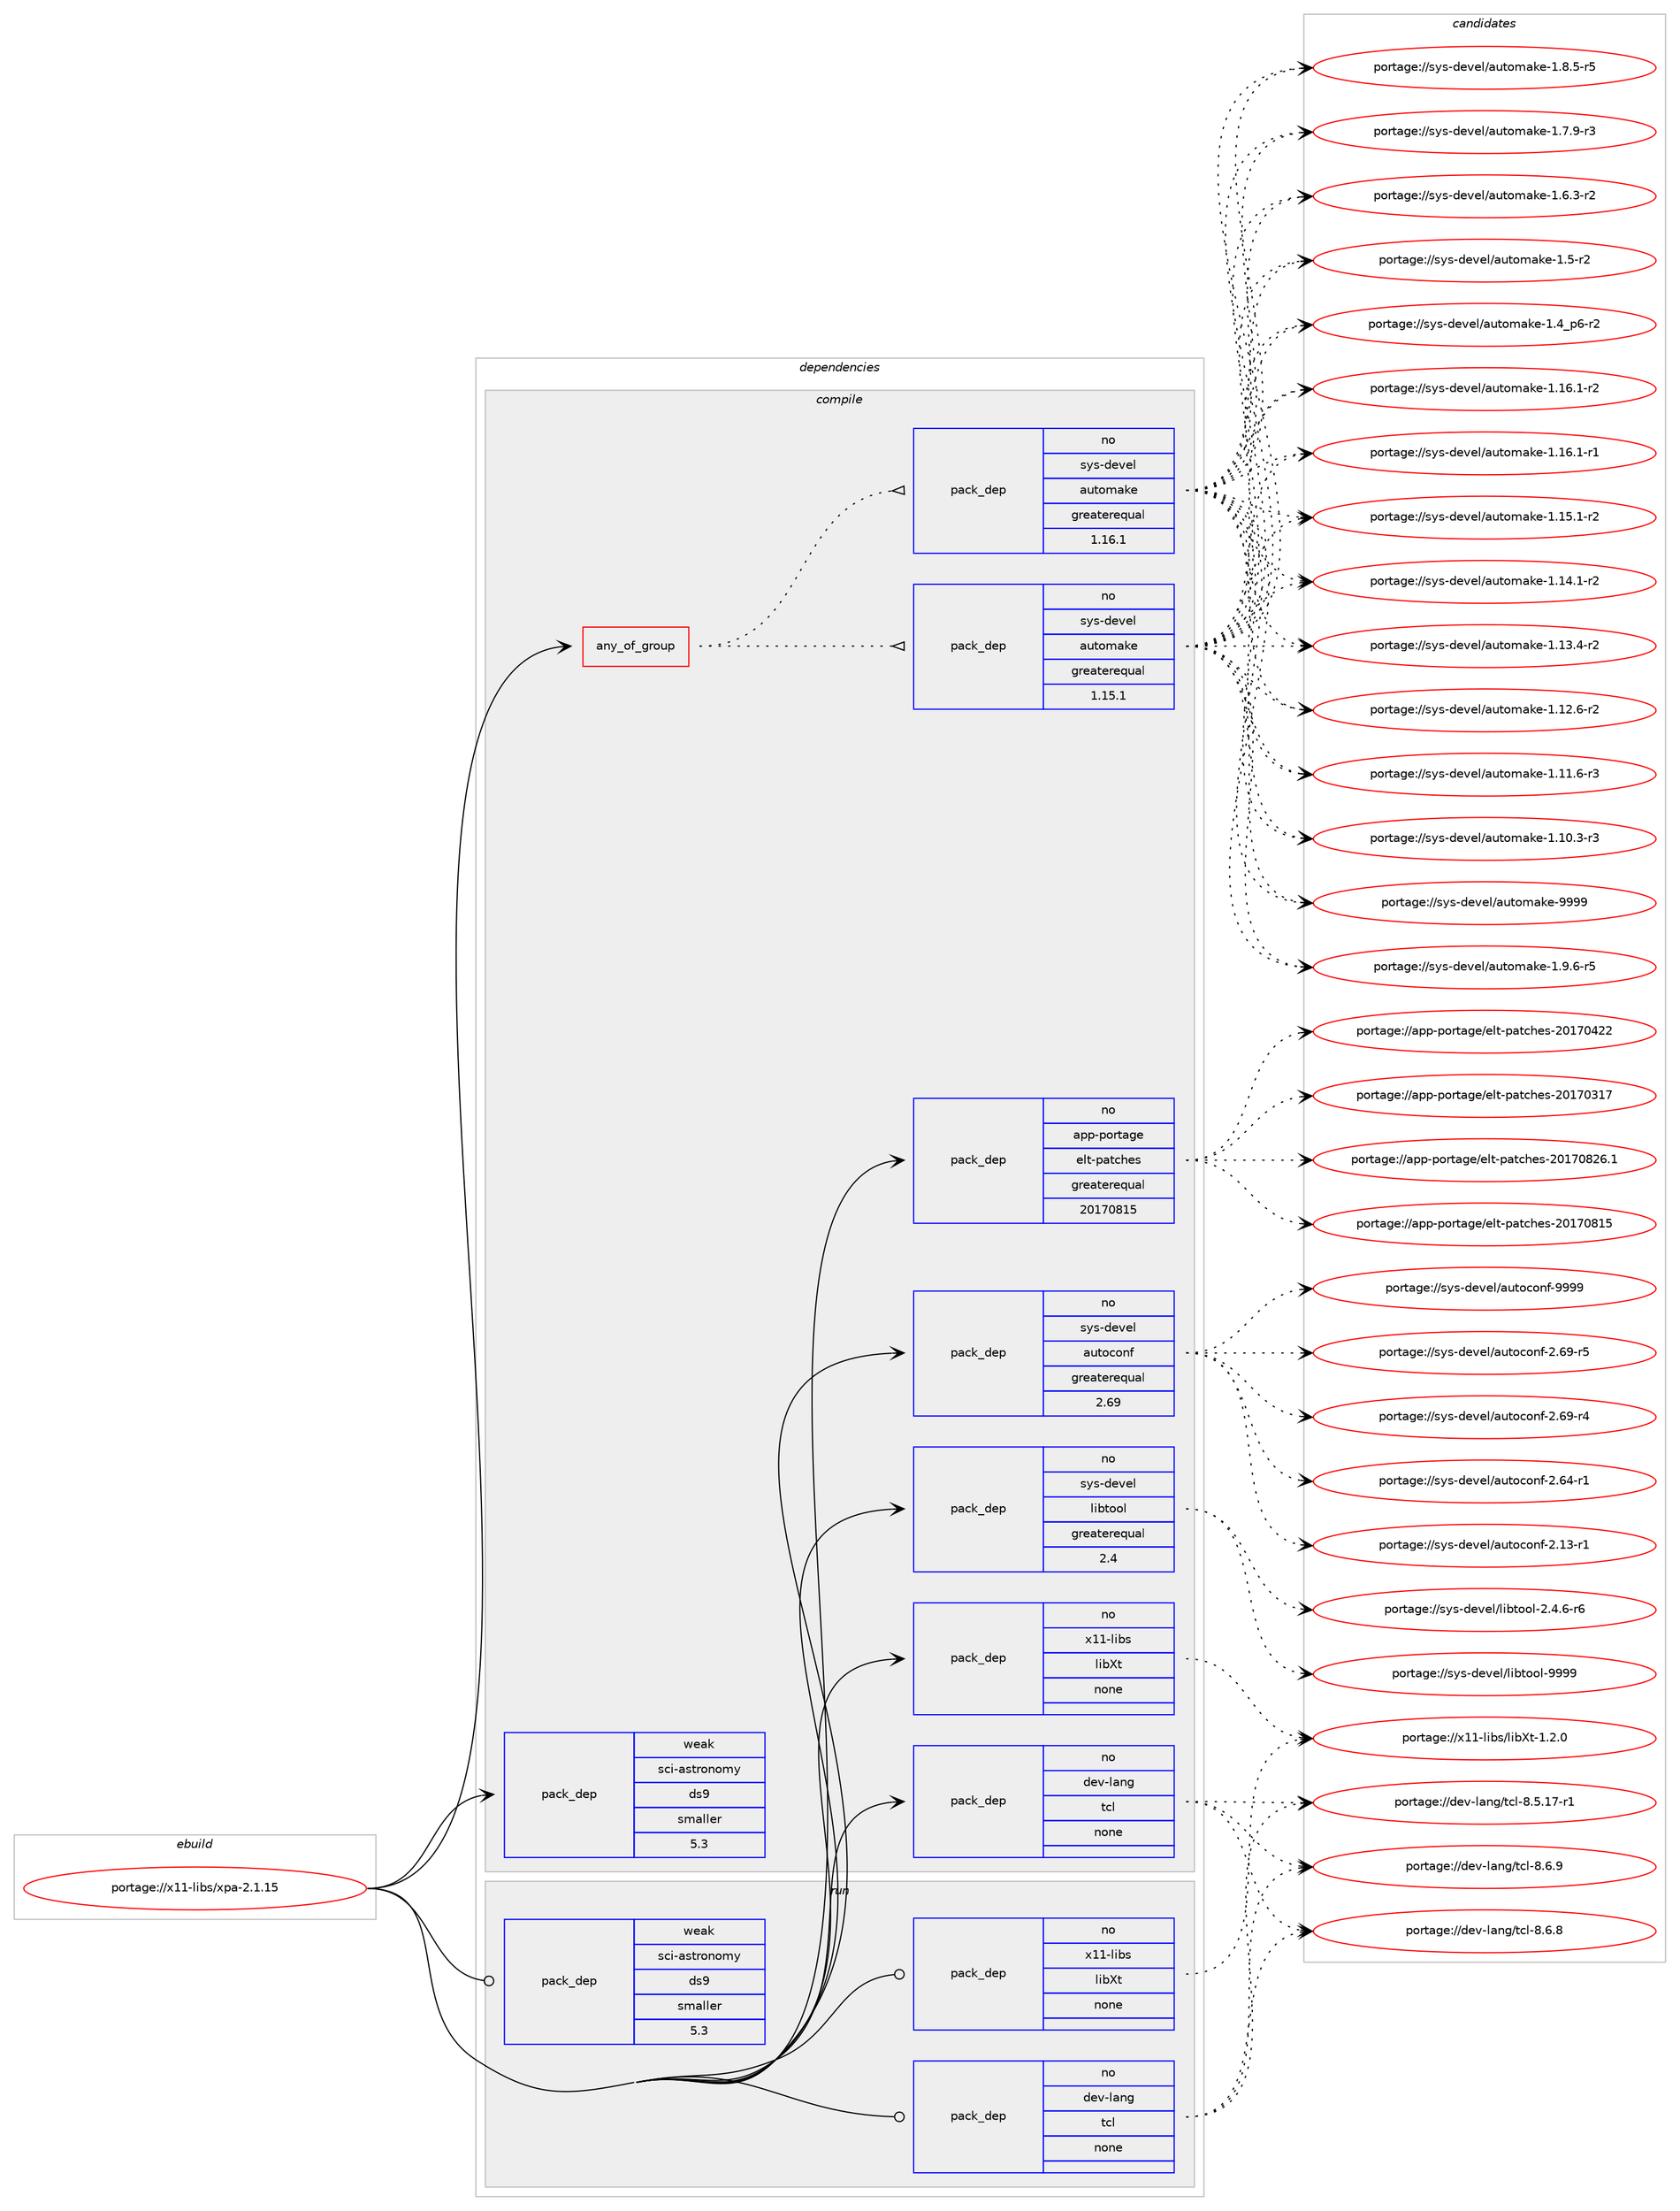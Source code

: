 digraph prolog {

# *************
# Graph options
# *************

newrank=true;
concentrate=true;
compound=true;
graph [rankdir=LR,fontname=Helvetica,fontsize=10,ranksep=1.5];#, ranksep=2.5, nodesep=0.2];
edge  [arrowhead=vee];
node  [fontname=Helvetica,fontsize=10];

# **********
# The ebuild
# **********

subgraph cluster_leftcol {
color=gray;
rank=same;
label=<<i>ebuild</i>>;
id [label="portage://x11-libs/xpa-2.1.15", color=red, width=4, href="../x11-libs/xpa-2.1.15.svg"];
}

# ****************
# The dependencies
# ****************

subgraph cluster_midcol {
color=gray;
label=<<i>dependencies</i>>;
subgraph cluster_compile {
fillcolor="#eeeeee";
style=filled;
label=<<i>compile</i>>;
subgraph any265 {
dependency16456 [label=<<TABLE BORDER="0" CELLBORDER="1" CELLSPACING="0" CELLPADDING="4"><TR><TD CELLPADDING="10">any_of_group</TD></TR></TABLE>>, shape=none, color=red];subgraph pack13941 {
dependency16457 [label=<<TABLE BORDER="0" CELLBORDER="1" CELLSPACING="0" CELLPADDING="4" WIDTH="220"><TR><TD ROWSPAN="6" CELLPADDING="30">pack_dep</TD></TR><TR><TD WIDTH="110">no</TD></TR><TR><TD>sys-devel</TD></TR><TR><TD>automake</TD></TR><TR><TD>greaterequal</TD></TR><TR><TD>1.16.1</TD></TR></TABLE>>, shape=none, color=blue];
}
dependency16456:e -> dependency16457:w [weight=20,style="dotted",arrowhead="oinv"];
subgraph pack13942 {
dependency16458 [label=<<TABLE BORDER="0" CELLBORDER="1" CELLSPACING="0" CELLPADDING="4" WIDTH="220"><TR><TD ROWSPAN="6" CELLPADDING="30">pack_dep</TD></TR><TR><TD WIDTH="110">no</TD></TR><TR><TD>sys-devel</TD></TR><TR><TD>automake</TD></TR><TR><TD>greaterequal</TD></TR><TR><TD>1.15.1</TD></TR></TABLE>>, shape=none, color=blue];
}
dependency16456:e -> dependency16458:w [weight=20,style="dotted",arrowhead="oinv"];
}
id:e -> dependency16456:w [weight=20,style="solid",arrowhead="vee"];
subgraph pack13943 {
dependency16459 [label=<<TABLE BORDER="0" CELLBORDER="1" CELLSPACING="0" CELLPADDING="4" WIDTH="220"><TR><TD ROWSPAN="6" CELLPADDING="30">pack_dep</TD></TR><TR><TD WIDTH="110">no</TD></TR><TR><TD>app-portage</TD></TR><TR><TD>elt-patches</TD></TR><TR><TD>greaterequal</TD></TR><TR><TD>20170815</TD></TR></TABLE>>, shape=none, color=blue];
}
id:e -> dependency16459:w [weight=20,style="solid",arrowhead="vee"];
subgraph pack13944 {
dependency16460 [label=<<TABLE BORDER="0" CELLBORDER="1" CELLSPACING="0" CELLPADDING="4" WIDTH="220"><TR><TD ROWSPAN="6" CELLPADDING="30">pack_dep</TD></TR><TR><TD WIDTH="110">no</TD></TR><TR><TD>dev-lang</TD></TR><TR><TD>tcl</TD></TR><TR><TD>none</TD></TR><TR><TD></TD></TR></TABLE>>, shape=none, color=blue];
}
id:e -> dependency16460:w [weight=20,style="solid",arrowhead="vee"];
subgraph pack13945 {
dependency16461 [label=<<TABLE BORDER="0" CELLBORDER="1" CELLSPACING="0" CELLPADDING="4" WIDTH="220"><TR><TD ROWSPAN="6" CELLPADDING="30">pack_dep</TD></TR><TR><TD WIDTH="110">no</TD></TR><TR><TD>sys-devel</TD></TR><TR><TD>autoconf</TD></TR><TR><TD>greaterequal</TD></TR><TR><TD>2.69</TD></TR></TABLE>>, shape=none, color=blue];
}
id:e -> dependency16461:w [weight=20,style="solid",arrowhead="vee"];
subgraph pack13946 {
dependency16462 [label=<<TABLE BORDER="0" CELLBORDER="1" CELLSPACING="0" CELLPADDING="4" WIDTH="220"><TR><TD ROWSPAN="6" CELLPADDING="30">pack_dep</TD></TR><TR><TD WIDTH="110">no</TD></TR><TR><TD>sys-devel</TD></TR><TR><TD>libtool</TD></TR><TR><TD>greaterequal</TD></TR><TR><TD>2.4</TD></TR></TABLE>>, shape=none, color=blue];
}
id:e -> dependency16462:w [weight=20,style="solid",arrowhead="vee"];
subgraph pack13947 {
dependency16463 [label=<<TABLE BORDER="0" CELLBORDER="1" CELLSPACING="0" CELLPADDING="4" WIDTH="220"><TR><TD ROWSPAN="6" CELLPADDING="30">pack_dep</TD></TR><TR><TD WIDTH="110">no</TD></TR><TR><TD>x11-libs</TD></TR><TR><TD>libXt</TD></TR><TR><TD>none</TD></TR><TR><TD></TD></TR></TABLE>>, shape=none, color=blue];
}
id:e -> dependency16463:w [weight=20,style="solid",arrowhead="vee"];
subgraph pack13948 {
dependency16464 [label=<<TABLE BORDER="0" CELLBORDER="1" CELLSPACING="0" CELLPADDING="4" WIDTH="220"><TR><TD ROWSPAN="6" CELLPADDING="30">pack_dep</TD></TR><TR><TD WIDTH="110">weak</TD></TR><TR><TD>sci-astronomy</TD></TR><TR><TD>ds9</TD></TR><TR><TD>smaller</TD></TR><TR><TD>5.3</TD></TR></TABLE>>, shape=none, color=blue];
}
id:e -> dependency16464:w [weight=20,style="solid",arrowhead="vee"];
}
subgraph cluster_compileandrun {
fillcolor="#eeeeee";
style=filled;
label=<<i>compile and run</i>>;
}
subgraph cluster_run {
fillcolor="#eeeeee";
style=filled;
label=<<i>run</i>>;
subgraph pack13949 {
dependency16465 [label=<<TABLE BORDER="0" CELLBORDER="1" CELLSPACING="0" CELLPADDING="4" WIDTH="220"><TR><TD ROWSPAN="6" CELLPADDING="30">pack_dep</TD></TR><TR><TD WIDTH="110">no</TD></TR><TR><TD>dev-lang</TD></TR><TR><TD>tcl</TD></TR><TR><TD>none</TD></TR><TR><TD></TD></TR></TABLE>>, shape=none, color=blue];
}
id:e -> dependency16465:w [weight=20,style="solid",arrowhead="odot"];
subgraph pack13950 {
dependency16466 [label=<<TABLE BORDER="0" CELLBORDER="1" CELLSPACING="0" CELLPADDING="4" WIDTH="220"><TR><TD ROWSPAN="6" CELLPADDING="30">pack_dep</TD></TR><TR><TD WIDTH="110">no</TD></TR><TR><TD>x11-libs</TD></TR><TR><TD>libXt</TD></TR><TR><TD>none</TD></TR><TR><TD></TD></TR></TABLE>>, shape=none, color=blue];
}
id:e -> dependency16466:w [weight=20,style="solid",arrowhead="odot"];
subgraph pack13951 {
dependency16467 [label=<<TABLE BORDER="0" CELLBORDER="1" CELLSPACING="0" CELLPADDING="4" WIDTH="220"><TR><TD ROWSPAN="6" CELLPADDING="30">pack_dep</TD></TR><TR><TD WIDTH="110">weak</TD></TR><TR><TD>sci-astronomy</TD></TR><TR><TD>ds9</TD></TR><TR><TD>smaller</TD></TR><TR><TD>5.3</TD></TR></TABLE>>, shape=none, color=blue];
}
id:e -> dependency16467:w [weight=20,style="solid",arrowhead="odot"];
}
}

# **************
# The candidates
# **************

subgraph cluster_choices {
rank=same;
color=gray;
label=<<i>candidates</i>>;

subgraph choice13941 {
color=black;
nodesep=1;
choice115121115451001011181011084797117116111109971071014557575757 [label="portage://sys-devel/automake-9999", color=red, width=4,href="../sys-devel/automake-9999.svg"];
choice115121115451001011181011084797117116111109971071014549465746544511453 [label="portage://sys-devel/automake-1.9.6-r5", color=red, width=4,href="../sys-devel/automake-1.9.6-r5.svg"];
choice115121115451001011181011084797117116111109971071014549465646534511453 [label="portage://sys-devel/automake-1.8.5-r5", color=red, width=4,href="../sys-devel/automake-1.8.5-r5.svg"];
choice115121115451001011181011084797117116111109971071014549465546574511451 [label="portage://sys-devel/automake-1.7.9-r3", color=red, width=4,href="../sys-devel/automake-1.7.9-r3.svg"];
choice115121115451001011181011084797117116111109971071014549465446514511450 [label="portage://sys-devel/automake-1.6.3-r2", color=red, width=4,href="../sys-devel/automake-1.6.3-r2.svg"];
choice11512111545100101118101108479711711611110997107101454946534511450 [label="portage://sys-devel/automake-1.5-r2", color=red, width=4,href="../sys-devel/automake-1.5-r2.svg"];
choice115121115451001011181011084797117116111109971071014549465295112544511450 [label="portage://sys-devel/automake-1.4_p6-r2", color=red, width=4,href="../sys-devel/automake-1.4_p6-r2.svg"];
choice11512111545100101118101108479711711611110997107101454946495446494511450 [label="portage://sys-devel/automake-1.16.1-r2", color=red, width=4,href="../sys-devel/automake-1.16.1-r2.svg"];
choice11512111545100101118101108479711711611110997107101454946495446494511449 [label="portage://sys-devel/automake-1.16.1-r1", color=red, width=4,href="../sys-devel/automake-1.16.1-r1.svg"];
choice11512111545100101118101108479711711611110997107101454946495346494511450 [label="portage://sys-devel/automake-1.15.1-r2", color=red, width=4,href="../sys-devel/automake-1.15.1-r2.svg"];
choice11512111545100101118101108479711711611110997107101454946495246494511450 [label="portage://sys-devel/automake-1.14.1-r2", color=red, width=4,href="../sys-devel/automake-1.14.1-r2.svg"];
choice11512111545100101118101108479711711611110997107101454946495146524511450 [label="portage://sys-devel/automake-1.13.4-r2", color=red, width=4,href="../sys-devel/automake-1.13.4-r2.svg"];
choice11512111545100101118101108479711711611110997107101454946495046544511450 [label="portage://sys-devel/automake-1.12.6-r2", color=red, width=4,href="../sys-devel/automake-1.12.6-r2.svg"];
choice11512111545100101118101108479711711611110997107101454946494946544511451 [label="portage://sys-devel/automake-1.11.6-r3", color=red, width=4,href="../sys-devel/automake-1.11.6-r3.svg"];
choice11512111545100101118101108479711711611110997107101454946494846514511451 [label="portage://sys-devel/automake-1.10.3-r3", color=red, width=4,href="../sys-devel/automake-1.10.3-r3.svg"];
dependency16457:e -> choice115121115451001011181011084797117116111109971071014557575757:w [style=dotted,weight="100"];
dependency16457:e -> choice115121115451001011181011084797117116111109971071014549465746544511453:w [style=dotted,weight="100"];
dependency16457:e -> choice115121115451001011181011084797117116111109971071014549465646534511453:w [style=dotted,weight="100"];
dependency16457:e -> choice115121115451001011181011084797117116111109971071014549465546574511451:w [style=dotted,weight="100"];
dependency16457:e -> choice115121115451001011181011084797117116111109971071014549465446514511450:w [style=dotted,weight="100"];
dependency16457:e -> choice11512111545100101118101108479711711611110997107101454946534511450:w [style=dotted,weight="100"];
dependency16457:e -> choice115121115451001011181011084797117116111109971071014549465295112544511450:w [style=dotted,weight="100"];
dependency16457:e -> choice11512111545100101118101108479711711611110997107101454946495446494511450:w [style=dotted,weight="100"];
dependency16457:e -> choice11512111545100101118101108479711711611110997107101454946495446494511449:w [style=dotted,weight="100"];
dependency16457:e -> choice11512111545100101118101108479711711611110997107101454946495346494511450:w [style=dotted,weight="100"];
dependency16457:e -> choice11512111545100101118101108479711711611110997107101454946495246494511450:w [style=dotted,weight="100"];
dependency16457:e -> choice11512111545100101118101108479711711611110997107101454946495146524511450:w [style=dotted,weight="100"];
dependency16457:e -> choice11512111545100101118101108479711711611110997107101454946495046544511450:w [style=dotted,weight="100"];
dependency16457:e -> choice11512111545100101118101108479711711611110997107101454946494946544511451:w [style=dotted,weight="100"];
dependency16457:e -> choice11512111545100101118101108479711711611110997107101454946494846514511451:w [style=dotted,weight="100"];
}
subgraph choice13942 {
color=black;
nodesep=1;
choice115121115451001011181011084797117116111109971071014557575757 [label="portage://sys-devel/automake-9999", color=red, width=4,href="../sys-devel/automake-9999.svg"];
choice115121115451001011181011084797117116111109971071014549465746544511453 [label="portage://sys-devel/automake-1.9.6-r5", color=red, width=4,href="../sys-devel/automake-1.9.6-r5.svg"];
choice115121115451001011181011084797117116111109971071014549465646534511453 [label="portage://sys-devel/automake-1.8.5-r5", color=red, width=4,href="../sys-devel/automake-1.8.5-r5.svg"];
choice115121115451001011181011084797117116111109971071014549465546574511451 [label="portage://sys-devel/automake-1.7.9-r3", color=red, width=4,href="../sys-devel/automake-1.7.9-r3.svg"];
choice115121115451001011181011084797117116111109971071014549465446514511450 [label="portage://sys-devel/automake-1.6.3-r2", color=red, width=4,href="../sys-devel/automake-1.6.3-r2.svg"];
choice11512111545100101118101108479711711611110997107101454946534511450 [label="portage://sys-devel/automake-1.5-r2", color=red, width=4,href="../sys-devel/automake-1.5-r2.svg"];
choice115121115451001011181011084797117116111109971071014549465295112544511450 [label="portage://sys-devel/automake-1.4_p6-r2", color=red, width=4,href="../sys-devel/automake-1.4_p6-r2.svg"];
choice11512111545100101118101108479711711611110997107101454946495446494511450 [label="portage://sys-devel/automake-1.16.1-r2", color=red, width=4,href="../sys-devel/automake-1.16.1-r2.svg"];
choice11512111545100101118101108479711711611110997107101454946495446494511449 [label="portage://sys-devel/automake-1.16.1-r1", color=red, width=4,href="../sys-devel/automake-1.16.1-r1.svg"];
choice11512111545100101118101108479711711611110997107101454946495346494511450 [label="portage://sys-devel/automake-1.15.1-r2", color=red, width=4,href="../sys-devel/automake-1.15.1-r2.svg"];
choice11512111545100101118101108479711711611110997107101454946495246494511450 [label="portage://sys-devel/automake-1.14.1-r2", color=red, width=4,href="../sys-devel/automake-1.14.1-r2.svg"];
choice11512111545100101118101108479711711611110997107101454946495146524511450 [label="portage://sys-devel/automake-1.13.4-r2", color=red, width=4,href="../sys-devel/automake-1.13.4-r2.svg"];
choice11512111545100101118101108479711711611110997107101454946495046544511450 [label="portage://sys-devel/automake-1.12.6-r2", color=red, width=4,href="../sys-devel/automake-1.12.6-r2.svg"];
choice11512111545100101118101108479711711611110997107101454946494946544511451 [label="portage://sys-devel/automake-1.11.6-r3", color=red, width=4,href="../sys-devel/automake-1.11.6-r3.svg"];
choice11512111545100101118101108479711711611110997107101454946494846514511451 [label="portage://sys-devel/automake-1.10.3-r3", color=red, width=4,href="../sys-devel/automake-1.10.3-r3.svg"];
dependency16458:e -> choice115121115451001011181011084797117116111109971071014557575757:w [style=dotted,weight="100"];
dependency16458:e -> choice115121115451001011181011084797117116111109971071014549465746544511453:w [style=dotted,weight="100"];
dependency16458:e -> choice115121115451001011181011084797117116111109971071014549465646534511453:w [style=dotted,weight="100"];
dependency16458:e -> choice115121115451001011181011084797117116111109971071014549465546574511451:w [style=dotted,weight="100"];
dependency16458:e -> choice115121115451001011181011084797117116111109971071014549465446514511450:w [style=dotted,weight="100"];
dependency16458:e -> choice11512111545100101118101108479711711611110997107101454946534511450:w [style=dotted,weight="100"];
dependency16458:e -> choice115121115451001011181011084797117116111109971071014549465295112544511450:w [style=dotted,weight="100"];
dependency16458:e -> choice11512111545100101118101108479711711611110997107101454946495446494511450:w [style=dotted,weight="100"];
dependency16458:e -> choice11512111545100101118101108479711711611110997107101454946495446494511449:w [style=dotted,weight="100"];
dependency16458:e -> choice11512111545100101118101108479711711611110997107101454946495346494511450:w [style=dotted,weight="100"];
dependency16458:e -> choice11512111545100101118101108479711711611110997107101454946495246494511450:w [style=dotted,weight="100"];
dependency16458:e -> choice11512111545100101118101108479711711611110997107101454946495146524511450:w [style=dotted,weight="100"];
dependency16458:e -> choice11512111545100101118101108479711711611110997107101454946495046544511450:w [style=dotted,weight="100"];
dependency16458:e -> choice11512111545100101118101108479711711611110997107101454946494946544511451:w [style=dotted,weight="100"];
dependency16458:e -> choice11512111545100101118101108479711711611110997107101454946494846514511451:w [style=dotted,weight="100"];
}
subgraph choice13943 {
color=black;
nodesep=1;
choice971121124511211111411697103101471011081164511297116991041011154550484955485650544649 [label="portage://app-portage/elt-patches-20170826.1", color=red, width=4,href="../app-portage/elt-patches-20170826.1.svg"];
choice97112112451121111141169710310147101108116451129711699104101115455048495548564953 [label="portage://app-portage/elt-patches-20170815", color=red, width=4,href="../app-portage/elt-patches-20170815.svg"];
choice97112112451121111141169710310147101108116451129711699104101115455048495548525050 [label="portage://app-portage/elt-patches-20170422", color=red, width=4,href="../app-portage/elt-patches-20170422.svg"];
choice97112112451121111141169710310147101108116451129711699104101115455048495548514955 [label="portage://app-portage/elt-patches-20170317", color=red, width=4,href="../app-portage/elt-patches-20170317.svg"];
dependency16459:e -> choice971121124511211111411697103101471011081164511297116991041011154550484955485650544649:w [style=dotted,weight="100"];
dependency16459:e -> choice97112112451121111141169710310147101108116451129711699104101115455048495548564953:w [style=dotted,weight="100"];
dependency16459:e -> choice97112112451121111141169710310147101108116451129711699104101115455048495548525050:w [style=dotted,weight="100"];
dependency16459:e -> choice97112112451121111141169710310147101108116451129711699104101115455048495548514955:w [style=dotted,weight="100"];
}
subgraph choice13944 {
color=black;
nodesep=1;
choice10010111845108971101034711699108455646544657 [label="portage://dev-lang/tcl-8.6.9", color=red, width=4,href="../dev-lang/tcl-8.6.9.svg"];
choice10010111845108971101034711699108455646544656 [label="portage://dev-lang/tcl-8.6.8", color=red, width=4,href="../dev-lang/tcl-8.6.8.svg"];
choice10010111845108971101034711699108455646534649554511449 [label="portage://dev-lang/tcl-8.5.17-r1", color=red, width=4,href="../dev-lang/tcl-8.5.17-r1.svg"];
dependency16460:e -> choice10010111845108971101034711699108455646544657:w [style=dotted,weight="100"];
dependency16460:e -> choice10010111845108971101034711699108455646544656:w [style=dotted,weight="100"];
dependency16460:e -> choice10010111845108971101034711699108455646534649554511449:w [style=dotted,weight="100"];
}
subgraph choice13945 {
color=black;
nodesep=1;
choice115121115451001011181011084797117116111991111101024557575757 [label="portage://sys-devel/autoconf-9999", color=red, width=4,href="../sys-devel/autoconf-9999.svg"];
choice1151211154510010111810110847971171161119911111010245504654574511453 [label="portage://sys-devel/autoconf-2.69-r5", color=red, width=4,href="../sys-devel/autoconf-2.69-r5.svg"];
choice1151211154510010111810110847971171161119911111010245504654574511452 [label="portage://sys-devel/autoconf-2.69-r4", color=red, width=4,href="../sys-devel/autoconf-2.69-r4.svg"];
choice1151211154510010111810110847971171161119911111010245504654524511449 [label="portage://sys-devel/autoconf-2.64-r1", color=red, width=4,href="../sys-devel/autoconf-2.64-r1.svg"];
choice1151211154510010111810110847971171161119911111010245504649514511449 [label="portage://sys-devel/autoconf-2.13-r1", color=red, width=4,href="../sys-devel/autoconf-2.13-r1.svg"];
dependency16461:e -> choice115121115451001011181011084797117116111991111101024557575757:w [style=dotted,weight="100"];
dependency16461:e -> choice1151211154510010111810110847971171161119911111010245504654574511453:w [style=dotted,weight="100"];
dependency16461:e -> choice1151211154510010111810110847971171161119911111010245504654574511452:w [style=dotted,weight="100"];
dependency16461:e -> choice1151211154510010111810110847971171161119911111010245504654524511449:w [style=dotted,weight="100"];
dependency16461:e -> choice1151211154510010111810110847971171161119911111010245504649514511449:w [style=dotted,weight="100"];
}
subgraph choice13946 {
color=black;
nodesep=1;
choice1151211154510010111810110847108105981161111111084557575757 [label="portage://sys-devel/libtool-9999", color=red, width=4,href="../sys-devel/libtool-9999.svg"];
choice1151211154510010111810110847108105981161111111084550465246544511454 [label="portage://sys-devel/libtool-2.4.6-r6", color=red, width=4,href="../sys-devel/libtool-2.4.6-r6.svg"];
dependency16462:e -> choice1151211154510010111810110847108105981161111111084557575757:w [style=dotted,weight="100"];
dependency16462:e -> choice1151211154510010111810110847108105981161111111084550465246544511454:w [style=dotted,weight="100"];
}
subgraph choice13947 {
color=black;
nodesep=1;
choice12049494510810598115471081059888116454946504648 [label="portage://x11-libs/libXt-1.2.0", color=red, width=4,href="../x11-libs/libXt-1.2.0.svg"];
dependency16463:e -> choice12049494510810598115471081059888116454946504648:w [style=dotted,weight="100"];
}
subgraph choice13948 {
color=black;
nodesep=1;
}
subgraph choice13949 {
color=black;
nodesep=1;
choice10010111845108971101034711699108455646544657 [label="portage://dev-lang/tcl-8.6.9", color=red, width=4,href="../dev-lang/tcl-8.6.9.svg"];
choice10010111845108971101034711699108455646544656 [label="portage://dev-lang/tcl-8.6.8", color=red, width=4,href="../dev-lang/tcl-8.6.8.svg"];
choice10010111845108971101034711699108455646534649554511449 [label="portage://dev-lang/tcl-8.5.17-r1", color=red, width=4,href="../dev-lang/tcl-8.5.17-r1.svg"];
dependency16465:e -> choice10010111845108971101034711699108455646544657:w [style=dotted,weight="100"];
dependency16465:e -> choice10010111845108971101034711699108455646544656:w [style=dotted,weight="100"];
dependency16465:e -> choice10010111845108971101034711699108455646534649554511449:w [style=dotted,weight="100"];
}
subgraph choice13950 {
color=black;
nodesep=1;
choice12049494510810598115471081059888116454946504648 [label="portage://x11-libs/libXt-1.2.0", color=red, width=4,href="../x11-libs/libXt-1.2.0.svg"];
dependency16466:e -> choice12049494510810598115471081059888116454946504648:w [style=dotted,weight="100"];
}
subgraph choice13951 {
color=black;
nodesep=1;
}
}

}
